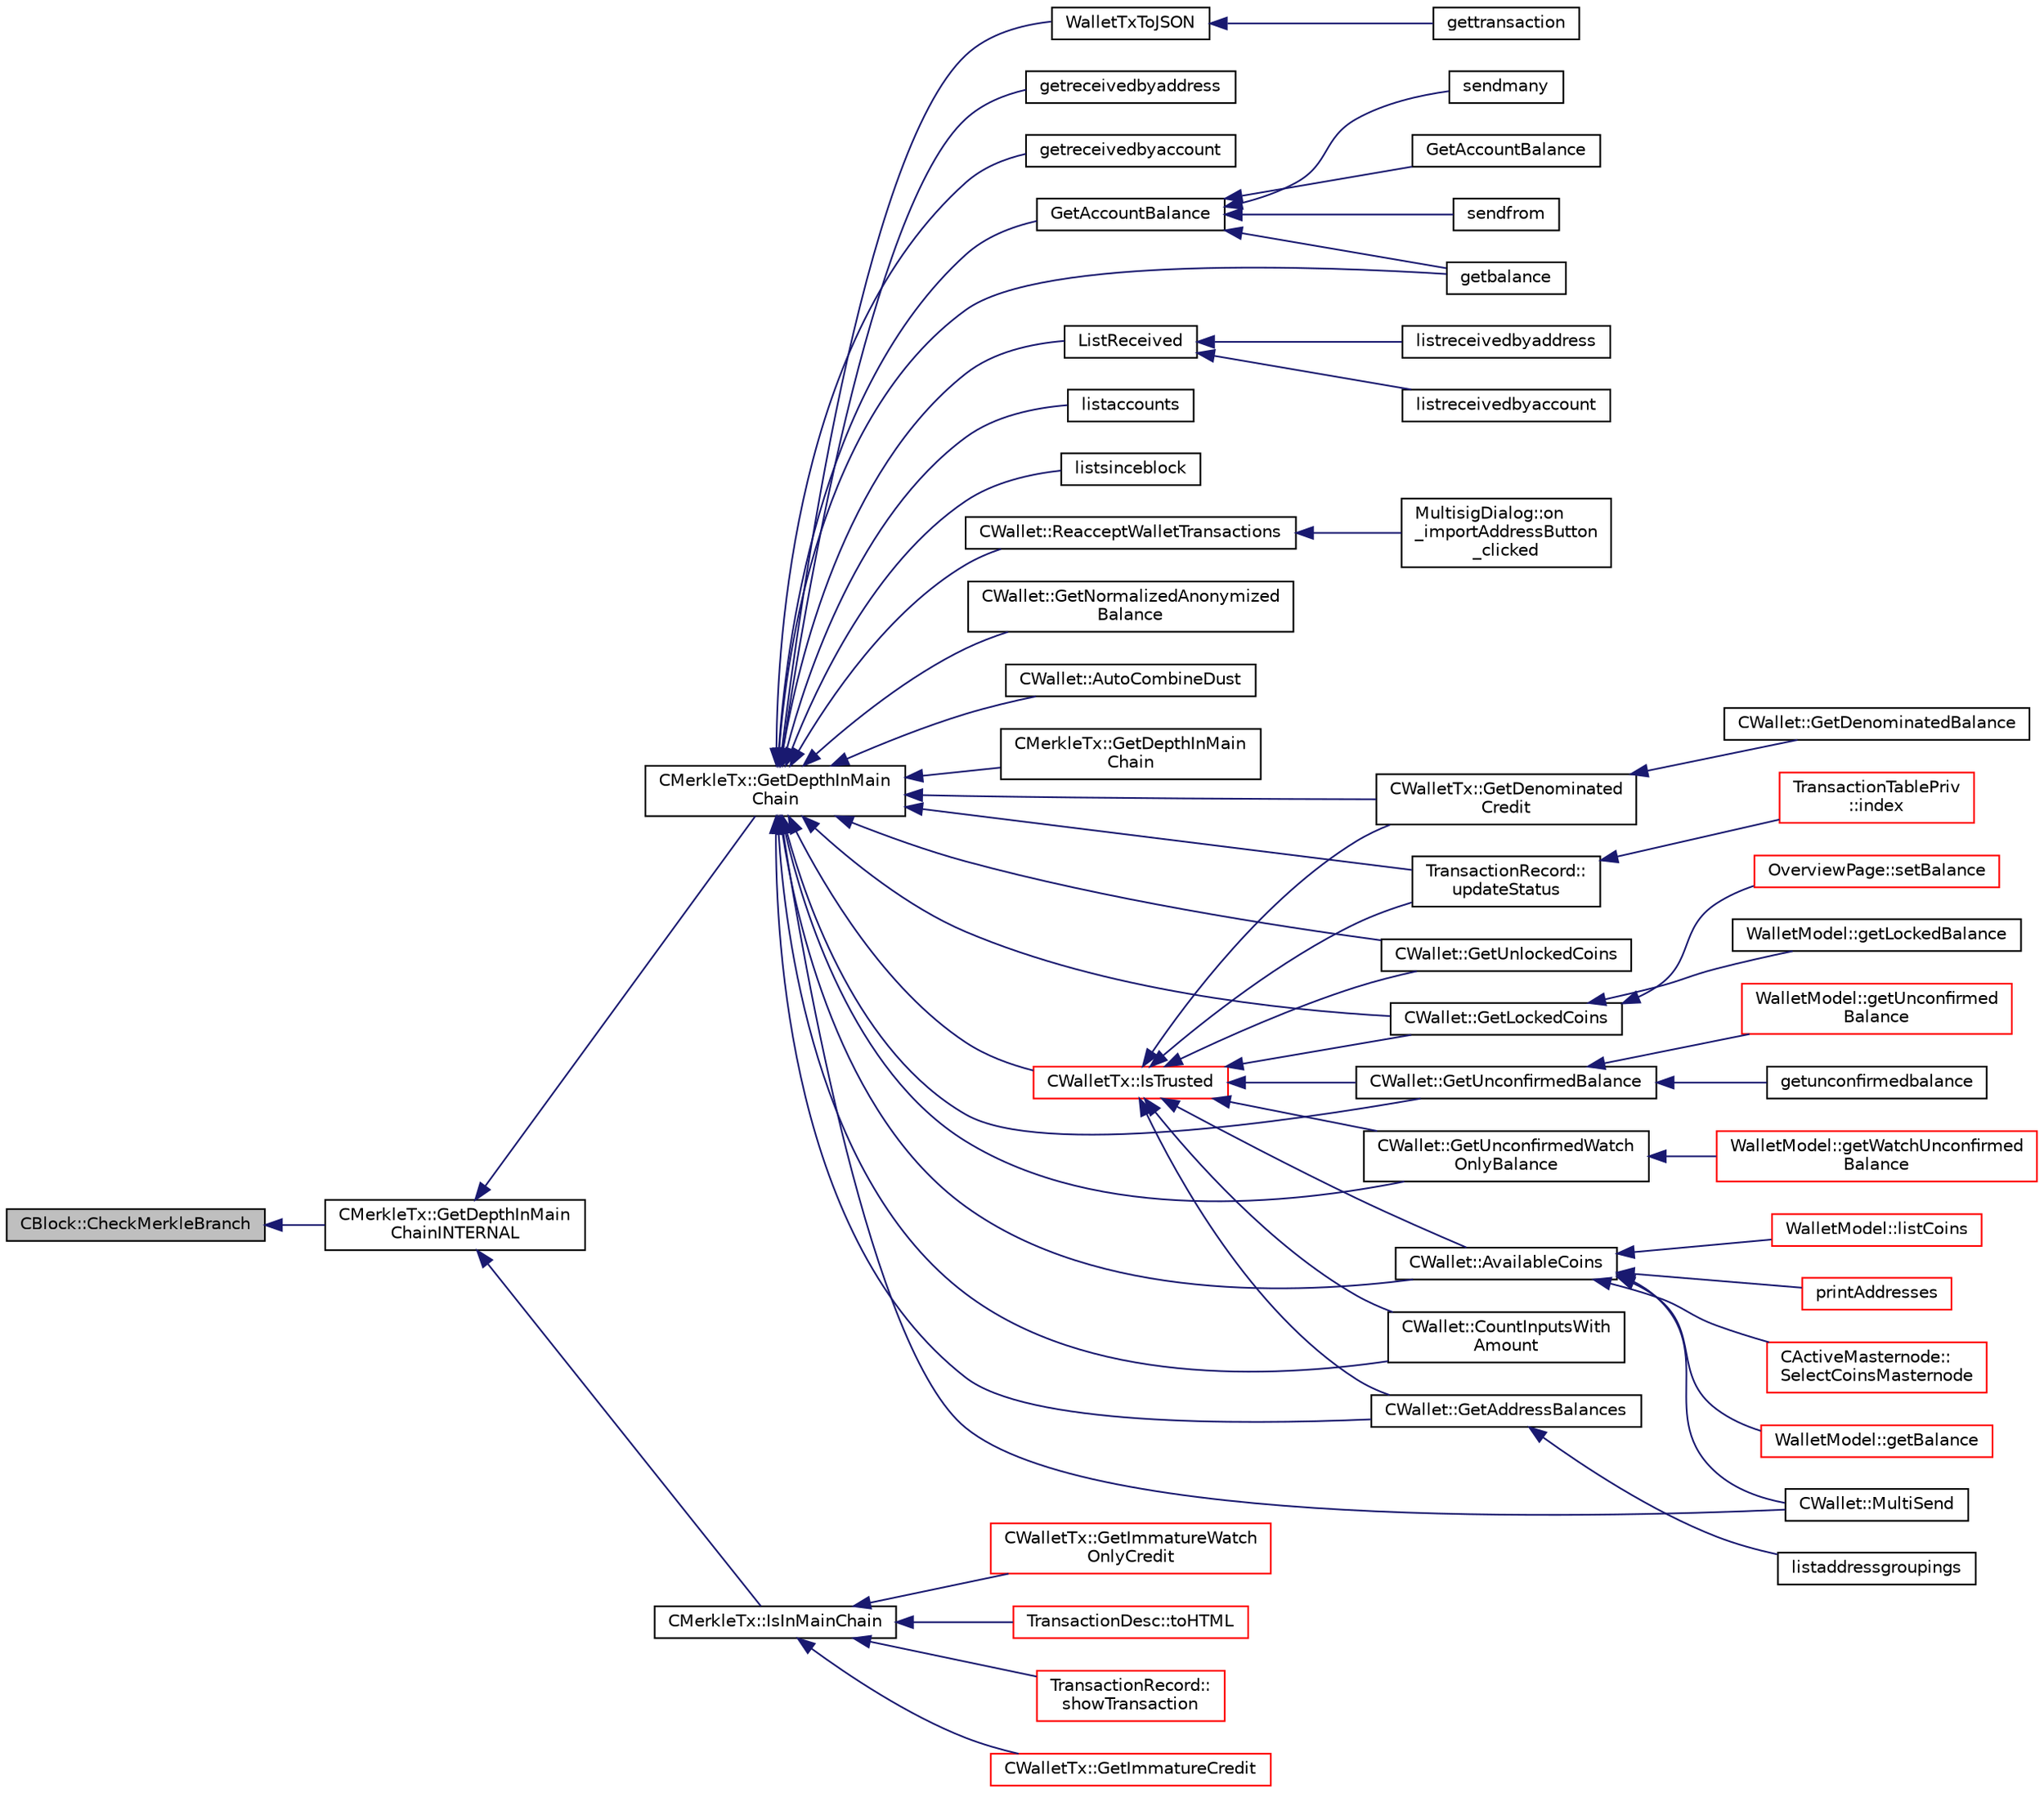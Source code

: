 digraph "CBlock::CheckMerkleBranch"
{
  edge [fontname="Helvetica",fontsize="10",labelfontname="Helvetica",labelfontsize="10"];
  node [fontname="Helvetica",fontsize="10",shape=record];
  rankdir="LR";
  Node57 [label="CBlock::CheckMerkleBranch",height=0.2,width=0.4,color="black", fillcolor="grey75", style="filled", fontcolor="black"];
  Node57 -> Node58 [dir="back",color="midnightblue",fontsize="10",style="solid",fontname="Helvetica"];
  Node58 [label="CMerkleTx::GetDepthInMain\lChainINTERNAL",height=0.2,width=0.4,color="black", fillcolor="white", style="filled",URL="$class_c_merkle_tx.html#ada4285bcdc83c90dc5829d9902b1271c"];
  Node58 -> Node59 [dir="back",color="midnightblue",fontsize="10",style="solid",fontname="Helvetica"];
  Node59 [label="CMerkleTx::GetDepthInMain\lChain",height=0.2,width=0.4,color="black", fillcolor="white", style="filled",URL="$class_c_merkle_tx.html#a5bf3a355593ecce5799de92d013149b1",tooltip="Return depth of transaction in blockchain: -1 : not in blockchain, and not in memory pool (conflicted..."];
  Node59 -> Node60 [dir="back",color="midnightblue",fontsize="10",style="solid",fontname="Helvetica"];
  Node60 [label="TransactionRecord::\lupdateStatus",height=0.2,width=0.4,color="black", fillcolor="white", style="filled",URL="$class_transaction_record.html#a9b643dd885a790ae511705a1446556be",tooltip="Update status from core wallet tx. "];
  Node60 -> Node61 [dir="back",color="midnightblue",fontsize="10",style="solid",fontname="Helvetica"];
  Node61 [label="TransactionTablePriv\l::index",height=0.2,width=0.4,color="red", fillcolor="white", style="filled",URL="$class_transaction_table_priv.html#ac692aa6aa7820e80accc971c70e0fae5"];
  Node59 -> Node77 [dir="back",color="midnightblue",fontsize="10",style="solid",fontname="Helvetica"];
  Node77 [label="WalletTxToJSON",height=0.2,width=0.4,color="black", fillcolor="white", style="filled",URL="$rpcwallet_8cpp.html#a28e51f3edfce43e075603e9e315f40c4"];
  Node77 -> Node78 [dir="back",color="midnightblue",fontsize="10",style="solid",fontname="Helvetica"];
  Node78 [label="gettransaction",height=0.2,width=0.4,color="black", fillcolor="white", style="filled",URL="$rpcwallet_8cpp.html#a845c15a1402787fcf2cc021111ea89f5"];
  Node59 -> Node79 [dir="back",color="midnightblue",fontsize="10",style="solid",fontname="Helvetica"];
  Node79 [label="getreceivedbyaddress",height=0.2,width=0.4,color="black", fillcolor="white", style="filled",URL="$rpcwallet_8cpp.html#abbb6475509aa2e69844f0b3a8bcb422a"];
  Node59 -> Node80 [dir="back",color="midnightblue",fontsize="10",style="solid",fontname="Helvetica"];
  Node80 [label="getreceivedbyaccount",height=0.2,width=0.4,color="black", fillcolor="white", style="filled",URL="$rpcwallet_8cpp.html#a07526be5270b0e55b4a0b79c01205f3d"];
  Node59 -> Node81 [dir="back",color="midnightblue",fontsize="10",style="solid",fontname="Helvetica"];
  Node81 [label="GetAccountBalance",height=0.2,width=0.4,color="black", fillcolor="white", style="filled",URL="$rpcwallet_8cpp.html#a5dd4970f17f0d3a59169b7fe82390d75"];
  Node81 -> Node82 [dir="back",color="midnightblue",fontsize="10",style="solid",fontname="Helvetica"];
  Node82 [label="GetAccountBalance",height=0.2,width=0.4,color="black", fillcolor="white", style="filled",URL="$rpcwallet_8cpp.html#a5412d8eb7f083abd527240461e8c2046"];
  Node81 -> Node83 [dir="back",color="midnightblue",fontsize="10",style="solid",fontname="Helvetica"];
  Node83 [label="getbalance",height=0.2,width=0.4,color="black", fillcolor="white", style="filled",URL="$rpcwallet_8cpp.html#a1fdcef480c78c033eb587bd442ec305f"];
  Node81 -> Node84 [dir="back",color="midnightblue",fontsize="10",style="solid",fontname="Helvetica"];
  Node84 [label="sendfrom",height=0.2,width=0.4,color="black", fillcolor="white", style="filled",URL="$rpcwallet_8cpp.html#a845eaefd9ec7752b1145c183205524d0"];
  Node81 -> Node85 [dir="back",color="midnightblue",fontsize="10",style="solid",fontname="Helvetica"];
  Node85 [label="sendmany",height=0.2,width=0.4,color="black", fillcolor="white", style="filled",URL="$rpcwallet_8cpp.html#adeb5f23f20fb4e589dab23cadf75c92d"];
  Node59 -> Node83 [dir="back",color="midnightblue",fontsize="10",style="solid",fontname="Helvetica"];
  Node59 -> Node86 [dir="back",color="midnightblue",fontsize="10",style="solid",fontname="Helvetica"];
  Node86 [label="ListReceived",height=0.2,width=0.4,color="black", fillcolor="white", style="filled",URL="$rpcwallet_8cpp.html#a0cc958f67a8d6d0002cb4fee19eddb5c"];
  Node86 -> Node87 [dir="back",color="midnightblue",fontsize="10",style="solid",fontname="Helvetica"];
  Node87 [label="listreceivedbyaddress",height=0.2,width=0.4,color="black", fillcolor="white", style="filled",URL="$rpcwallet_8cpp.html#a34b36ceb4a7e36e0dab24cf675c49da5"];
  Node86 -> Node88 [dir="back",color="midnightblue",fontsize="10",style="solid",fontname="Helvetica"];
  Node88 [label="listreceivedbyaccount",height=0.2,width=0.4,color="black", fillcolor="white", style="filled",URL="$rpcwallet_8cpp.html#ab7e240a25a3d2d30ffb65bdfdfa082eb"];
  Node59 -> Node89 [dir="back",color="midnightblue",fontsize="10",style="solid",fontname="Helvetica"];
  Node89 [label="listaccounts",height=0.2,width=0.4,color="black", fillcolor="white", style="filled",URL="$rpcwallet_8cpp.html#a0cd5dc1112a6c6d5a29a381cd7967fc5"];
  Node59 -> Node90 [dir="back",color="midnightblue",fontsize="10",style="solid",fontname="Helvetica"];
  Node90 [label="listsinceblock",height=0.2,width=0.4,color="black", fillcolor="white", style="filled",URL="$rpcwallet_8cpp.html#a53cf4975a89f414ef3bd180f6b4773cd"];
  Node59 -> Node91 [dir="back",color="midnightblue",fontsize="10",style="solid",fontname="Helvetica"];
  Node91 [label="CWallet::ReacceptWalletTransactions",height=0.2,width=0.4,color="black", fillcolor="white", style="filled",URL="$group__map_wallet.html#ga796c23450c8482e10e0c75ae5c1fa8ed"];
  Node91 -> Node92 [dir="back",color="midnightblue",fontsize="10",style="solid",fontname="Helvetica"];
  Node92 [label="MultisigDialog::on\l_importAddressButton\l_clicked",height=0.2,width=0.4,color="black", fillcolor="white", style="filled",URL="$class_multisig_dialog.html#acd1dfe3a52a5a91b31f8042a119c7618"];
  Node59 -> Node93 [dir="back",color="midnightblue",fontsize="10",style="solid",fontname="Helvetica"];
  Node93 [label="CWallet::GetUnlockedCoins",height=0.2,width=0.4,color="black", fillcolor="white", style="filled",URL="$group___actions.html#gac53ff383877722c629056bbefa74e846"];
  Node59 -> Node94 [dir="back",color="midnightblue",fontsize="10",style="solid",fontname="Helvetica"];
  Node94 [label="CWallet::GetLockedCoins",height=0.2,width=0.4,color="black", fillcolor="white", style="filled",URL="$group___actions.html#ga6e44b124ff5bb788fc9f54bb9a557a87"];
  Node94 -> Node95 [dir="back",color="midnightblue",fontsize="10",style="solid",fontname="Helvetica"];
  Node95 [label="OverviewPage::setBalance",height=0.2,width=0.4,color="red", fillcolor="white", style="filled",URL="$class_overview_page.html#a93fac198949a3e71a92a3f67ee5753a1"];
  Node94 -> Node98 [dir="back",color="midnightblue",fontsize="10",style="solid",fontname="Helvetica"];
  Node98 [label="WalletModel::getLockedBalance",height=0.2,width=0.4,color="black", fillcolor="white", style="filled",URL="$class_wallet_model.html#a0fccd88511bce41f226c1c41604347c3"];
  Node59 -> Node99 [dir="back",color="midnightblue",fontsize="10",style="solid",fontname="Helvetica"];
  Node99 [label="CWallet::GetNormalizedAnonymized\lBalance",height=0.2,width=0.4,color="black", fillcolor="white", style="filled",URL="$group___actions.html#ga24e9c793a438c84b48811bd5b7d4edc6"];
  Node59 -> Node100 [dir="back",color="midnightblue",fontsize="10",style="solid",fontname="Helvetica"];
  Node100 [label="CWallet::GetUnconfirmedBalance",height=0.2,width=0.4,color="black", fillcolor="white", style="filled",URL="$group___actions.html#ga6e6e1497535d499242c2f2a76d1cbe63"];
  Node100 -> Node101 [dir="back",color="midnightblue",fontsize="10",style="solid",fontname="Helvetica"];
  Node101 [label="WalletModel::getUnconfirmed\lBalance",height=0.2,width=0.4,color="red", fillcolor="white", style="filled",URL="$class_wallet_model.html#a5028f20a33e0d17942abeea537916736"];
  Node100 -> Node106 [dir="back",color="midnightblue",fontsize="10",style="solid",fontname="Helvetica"];
  Node106 [label="getunconfirmedbalance",height=0.2,width=0.4,color="black", fillcolor="white", style="filled",URL="$rpcwallet_8cpp.html#a1f1b55cadcfbec4545b754b35d09032b"];
  Node59 -> Node107 [dir="back",color="midnightblue",fontsize="10",style="solid",fontname="Helvetica"];
  Node107 [label="CWallet::GetUnconfirmedWatch\lOnlyBalance",height=0.2,width=0.4,color="black", fillcolor="white", style="filled",URL="$group___actions.html#gab0c110f14f0429f9de594b2293837621"];
  Node107 -> Node108 [dir="back",color="midnightblue",fontsize="10",style="solid",fontname="Helvetica"];
  Node108 [label="WalletModel::getWatchUnconfirmed\lBalance",height=0.2,width=0.4,color="red", fillcolor="white", style="filled",URL="$class_wallet_model.html#a691b35afd9aff056e1398fd057691ff1"];
  Node59 -> Node109 [dir="back",color="midnightblue",fontsize="10",style="solid",fontname="Helvetica"];
  Node109 [label="CWallet::AvailableCoins",height=0.2,width=0.4,color="black", fillcolor="white", style="filled",URL="$group___actions.html#ga8110e889be0f5915104e07bfe3839c68",tooltip="populate vCoins with vector of available COutputs. "];
  Node109 -> Node110 [dir="back",color="midnightblue",fontsize="10",style="solid",fontname="Helvetica"];
  Node110 [label="CActiveMasternode::\lSelectCoinsMasternode",height=0.2,width=0.4,color="red", fillcolor="white", style="filled",URL="$class_c_active_masternode.html#ac4fc5fb1681bf0a0f3d30e706fb0577a"];
  Node109 -> Node117 [dir="back",color="midnightblue",fontsize="10",style="solid",fontname="Helvetica"];
  Node117 [label="WalletModel::getBalance",height=0.2,width=0.4,color="red", fillcolor="white", style="filled",URL="$class_wallet_model.html#a4d2cb225a19b89c64f4b5d81faf89beb"];
  Node109 -> Node121 [dir="back",color="midnightblue",fontsize="10",style="solid",fontname="Helvetica"];
  Node121 [label="WalletModel::listCoins",height=0.2,width=0.4,color="red", fillcolor="white", style="filled",URL="$class_wallet_model.html#ae5ce26bba42701b45de766ef11cc9a47"];
  Node109 -> Node132 [dir="back",color="midnightblue",fontsize="10",style="solid",fontname="Helvetica"];
  Node132 [label="printAddresses",height=0.2,width=0.4,color="red", fillcolor="white", style="filled",URL="$rpcwallet_8cpp.html#a4360b9e906ccc9414a35fc6cdc1f4517"];
  Node109 -> Node134 [dir="back",color="midnightblue",fontsize="10",style="solid",fontname="Helvetica"];
  Node134 [label="CWallet::MultiSend",height=0.2,width=0.4,color="black", fillcolor="white", style="filled",URL="$class_c_wallet.html#ace77e9b4ffcfdbc61a327d02168620a2"];
  Node59 -> Node135 [dir="back",color="midnightblue",fontsize="10",style="solid",fontname="Helvetica"];
  Node135 [label="CWallet::CountInputsWith\lAmount",height=0.2,width=0.4,color="black", fillcolor="white", style="filled",URL="$group___actions.html#ga6ab79abf1aba845254fe5969731ba2ad"];
  Node59 -> Node136 [dir="back",color="midnightblue",fontsize="10",style="solid",fontname="Helvetica"];
  Node136 [label="CWallet::GetAddressBalances",height=0.2,width=0.4,color="black", fillcolor="white", style="filled",URL="$group___actions.html#gadf2b4ac337ddb271555985cec82e43e6"];
  Node136 -> Node137 [dir="back",color="midnightblue",fontsize="10",style="solid",fontname="Helvetica"];
  Node137 [label="listaddressgroupings",height=0.2,width=0.4,color="black", fillcolor="white", style="filled",URL="$rpcwallet_8cpp.html#a6be618acd7a7b1fb454dacbf24294317"];
  Node59 -> Node138 [dir="back",color="midnightblue",fontsize="10",style="solid",fontname="Helvetica"];
  Node138 [label="CWallet::AutoCombineDust",height=0.2,width=0.4,color="black", fillcolor="white", style="filled",URL="$class_c_wallet.html#a48b1e3fba569989535063b9b5308aa9e"];
  Node59 -> Node134 [dir="back",color="midnightblue",fontsize="10",style="solid",fontname="Helvetica"];
  Node59 -> Node139 [dir="back",color="midnightblue",fontsize="10",style="solid",fontname="Helvetica"];
  Node139 [label="CMerkleTx::GetDepthInMain\lChain",height=0.2,width=0.4,color="black", fillcolor="white", style="filled",URL="$class_c_merkle_tx.html#a62f6cd33580ca300867f63ce8f49a072"];
  Node59 -> Node140 [dir="back",color="midnightblue",fontsize="10",style="solid",fontname="Helvetica"];
  Node140 [label="CWalletTx::GetDenominated\lCredit",height=0.2,width=0.4,color="black", fillcolor="white", style="filled",URL="$class_c_wallet_tx.html#add56840ebbe56702eeddbfda1870d628"];
  Node140 -> Node141 [dir="back",color="midnightblue",fontsize="10",style="solid",fontname="Helvetica"];
  Node141 [label="CWallet::GetDenominatedBalance",height=0.2,width=0.4,color="black", fillcolor="white", style="filled",URL="$group___actions.html#ga3d9f78bd52a2bd03a9e79c1a84e76cd7"];
  Node59 -> Node142 [dir="back",color="midnightblue",fontsize="10",style="solid",fontname="Helvetica"];
  Node142 [label="CWalletTx::IsTrusted",height=0.2,width=0.4,color="red", fillcolor="white", style="filled",URL="$class_c_wallet_tx.html#a71efb0d5b5def8ae00a1d74b8741bfcb"];
  Node142 -> Node60 [dir="back",color="midnightblue",fontsize="10",style="solid",fontname="Helvetica"];
  Node142 -> Node93 [dir="back",color="midnightblue",fontsize="10",style="solid",fontname="Helvetica"];
  Node142 -> Node94 [dir="back",color="midnightblue",fontsize="10",style="solid",fontname="Helvetica"];
  Node142 -> Node100 [dir="back",color="midnightblue",fontsize="10",style="solid",fontname="Helvetica"];
  Node142 -> Node107 [dir="back",color="midnightblue",fontsize="10",style="solid",fontname="Helvetica"];
  Node142 -> Node109 [dir="back",color="midnightblue",fontsize="10",style="solid",fontname="Helvetica"];
  Node142 -> Node135 [dir="back",color="midnightblue",fontsize="10",style="solid",fontname="Helvetica"];
  Node142 -> Node136 [dir="back",color="midnightblue",fontsize="10",style="solid",fontname="Helvetica"];
  Node142 -> Node140 [dir="back",color="midnightblue",fontsize="10",style="solid",fontname="Helvetica"];
  Node58 -> Node153 [dir="back",color="midnightblue",fontsize="10",style="solid",fontname="Helvetica"];
  Node153 [label="CMerkleTx::IsInMainChain",height=0.2,width=0.4,color="black", fillcolor="white", style="filled",URL="$class_c_merkle_tx.html#ad4b3623fabf1924dba2a7694e3418e1e"];
  Node153 -> Node154 [dir="back",color="midnightblue",fontsize="10",style="solid",fontname="Helvetica"];
  Node154 [label="TransactionDesc::toHTML",height=0.2,width=0.4,color="red", fillcolor="white", style="filled",URL="$class_transaction_desc.html#ab7c9dbb2048aae121dd9d75df86e64f4"];
  Node153 -> Node156 [dir="back",color="midnightblue",fontsize="10",style="solid",fontname="Helvetica"];
  Node156 [label="TransactionRecord::\lshowTransaction",height=0.2,width=0.4,color="red", fillcolor="white", style="filled",URL="$class_transaction_record.html#a5ad1d1af4bec5b15a624b7a451e8cdbf",tooltip="Decompose CWallet transaction to model transaction records. "];
  Node153 -> Node158 [dir="back",color="midnightblue",fontsize="10",style="solid",fontname="Helvetica"];
  Node158 [label="CWalletTx::GetImmatureCredit",height=0.2,width=0.4,color="red", fillcolor="white", style="filled",URL="$class_c_wallet_tx.html#a19bb617269ab1ce42f5d18e1f1f8db09"];
  Node153 -> Node161 [dir="back",color="midnightblue",fontsize="10",style="solid",fontname="Helvetica"];
  Node161 [label="CWalletTx::GetImmatureWatch\lOnlyCredit",height=0.2,width=0.4,color="red", fillcolor="white", style="filled",URL="$class_c_wallet_tx.html#a72f8eabb937fe06b415316c2ef4ea510"];
}

